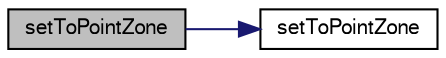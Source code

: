digraph "setToPointZone"
{
  bgcolor="transparent";
  edge [fontname="FreeSans",fontsize="10",labelfontname="FreeSans",labelfontsize="10"];
  node [fontname="FreeSans",fontsize="10",shape=record];
  rankdir="LR";
  Node3 [label="setToPointZone",height=0.2,width=0.4,color="black", fillcolor="grey75", style="filled", fontcolor="black"];
  Node3 -> Node4 [color="midnightblue",fontsize="10",style="solid",fontname="FreeSans"];
  Node4 [label="setToPointZone",height=0.2,width=0.4,color="black",URL="$a25434.html#a98c217a7810c494d76fb69fe4640e2cb",tooltip="Construct from components. "];
}
